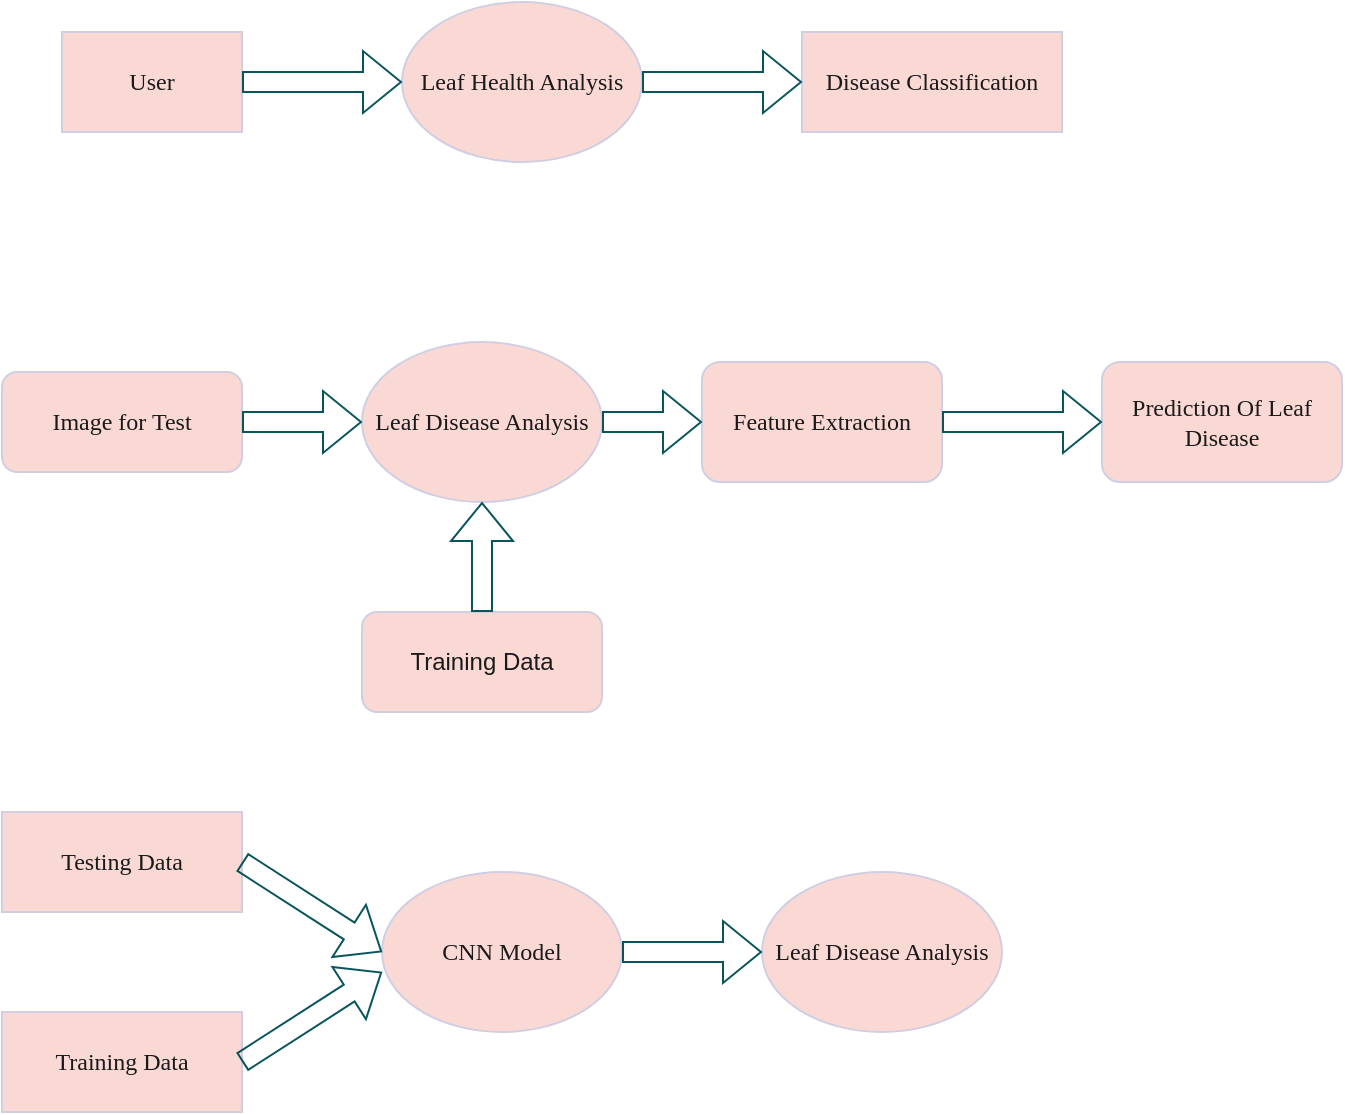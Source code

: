 <mxfile version="21.7.5" type="device">
  <diagram name="Page-1" id="5n4Q_kPgomkOV22j6i_L">
    <mxGraphModel dx="580" dy="613" grid="1" gridSize="10" guides="1" tooltips="1" connect="1" arrows="1" fold="1" page="1" pageScale="1" pageWidth="850" pageHeight="1100" math="0" shadow="0">
      <root>
        <mxCell id="0" />
        <mxCell id="1" parent="0" />
        <mxCell id="ZP-lOoIfoTtW22RDW0wM-35" value="&lt;font face=&quot;Times New Roman&quot;&gt;User&lt;/font&gt;" style="rounded=0;whiteSpace=wrap;html=1;strokeColor=#D0CEE2;fontColor=#1A1A1A;fillColor=#FAD9D5;" vertex="1" parent="1">
          <mxGeometry x="90" y="80" width="90" height="50" as="geometry" />
        </mxCell>
        <mxCell id="ZP-lOoIfoTtW22RDW0wM-36" value="&lt;font face=&quot;Times New Roman&quot;&gt;Leaf Health Analysis&lt;/font&gt;" style="ellipse;whiteSpace=wrap;html=1;strokeColor=#D0CEE2;fontColor=#1A1A1A;fillColor=#FAD9D5;" vertex="1" parent="1">
          <mxGeometry x="260" y="65" width="120" height="80" as="geometry" />
        </mxCell>
        <mxCell id="ZP-lOoIfoTtW22RDW0wM-37" value="&lt;font face=&quot;Times New Roman&quot;&gt;Disease Classification&lt;/font&gt;" style="rounded=0;whiteSpace=wrap;html=1;strokeColor=#D0CEE2;fontColor=#1A1A1A;fillColor=#FAD9D5;" vertex="1" parent="1">
          <mxGeometry x="460" y="80" width="130" height="50" as="geometry" />
        </mxCell>
        <mxCell id="ZP-lOoIfoTtW22RDW0wM-39" value="" style="shape=flexArrow;endArrow=classic;html=1;rounded=0;strokeColor=#09555B;fontColor=#1A1A1A;exitX=1;exitY=0.5;exitDx=0;exitDy=0;entryX=0;entryY=0.5;entryDx=0;entryDy=0;" edge="1" parent="1" source="ZP-lOoIfoTtW22RDW0wM-35" target="ZP-lOoIfoTtW22RDW0wM-36">
          <mxGeometry width="50" height="50" relative="1" as="geometry">
            <mxPoint x="360" y="170" as="sourcePoint" />
            <mxPoint x="410" y="120" as="targetPoint" />
          </mxGeometry>
        </mxCell>
        <mxCell id="ZP-lOoIfoTtW22RDW0wM-40" value="" style="shape=flexArrow;endArrow=classic;html=1;rounded=0;strokeColor=#09555B;fontColor=#1A1A1A;entryX=0;entryY=0.5;entryDx=0;entryDy=0;exitX=1;exitY=0.5;exitDx=0;exitDy=0;" edge="1" parent="1" source="ZP-lOoIfoTtW22RDW0wM-36" target="ZP-lOoIfoTtW22RDW0wM-37">
          <mxGeometry width="50" height="50" relative="1" as="geometry">
            <mxPoint x="360" y="170" as="sourcePoint" />
            <mxPoint x="410" y="120" as="targetPoint" />
          </mxGeometry>
        </mxCell>
        <mxCell id="ZP-lOoIfoTtW22RDW0wM-41" value="&lt;font face=&quot;Times New Roman&quot;&gt;Image for Test&lt;/font&gt;" style="rounded=1;whiteSpace=wrap;html=1;strokeColor=#D0CEE2;fontColor=#1A1A1A;fillColor=#FAD9D5;" vertex="1" parent="1">
          <mxGeometry x="60" y="250" width="120" height="50" as="geometry" />
        </mxCell>
        <mxCell id="ZP-lOoIfoTtW22RDW0wM-42" value="&lt;font face=&quot;Times New Roman&quot;&gt;Leaf Disease Analysis&lt;/font&gt;" style="ellipse;whiteSpace=wrap;html=1;strokeColor=#D0CEE2;fontColor=#1A1A1A;fillColor=#FAD9D5;" vertex="1" parent="1">
          <mxGeometry x="240" y="235" width="120" height="80" as="geometry" />
        </mxCell>
        <mxCell id="ZP-lOoIfoTtW22RDW0wM-44" value="&lt;font face=&quot;Times New Roman&quot;&gt;Feature Extraction&lt;/font&gt;" style="rounded=1;whiteSpace=wrap;html=1;strokeColor=#D0CEE2;fontColor=#1A1A1A;fillColor=#FAD9D5;" vertex="1" parent="1">
          <mxGeometry x="410" y="245" width="120" height="60" as="geometry" />
        </mxCell>
        <mxCell id="ZP-lOoIfoTtW22RDW0wM-45" value="&lt;font face=&quot;Times New Roman&quot;&gt;Prediction Of Leaf Disease&lt;/font&gt;" style="rounded=1;whiteSpace=wrap;html=1;strokeColor=#D0CEE2;fontColor=#1A1A1A;fillColor=#FAD9D5;" vertex="1" parent="1">
          <mxGeometry x="610" y="245" width="120" height="60" as="geometry" />
        </mxCell>
        <mxCell id="ZP-lOoIfoTtW22RDW0wM-46" value="Training Data" style="rounded=1;whiteSpace=wrap;html=1;strokeColor=#D0CEE2;fontColor=#1A1A1A;fillColor=#FAD9D5;" vertex="1" parent="1">
          <mxGeometry x="240" y="370" width="120" height="50" as="geometry" />
        </mxCell>
        <mxCell id="ZP-lOoIfoTtW22RDW0wM-47" value="" style="shape=flexArrow;endArrow=classic;html=1;rounded=0;strokeColor=#09555B;fontColor=#1A1A1A;exitX=1;exitY=0.5;exitDx=0;exitDy=0;entryX=0;entryY=0.5;entryDx=0;entryDy=0;" edge="1" parent="1" source="ZP-lOoIfoTtW22RDW0wM-41" target="ZP-lOoIfoTtW22RDW0wM-42">
          <mxGeometry width="50" height="50" relative="1" as="geometry">
            <mxPoint x="280" y="270" as="sourcePoint" />
            <mxPoint x="330" y="220" as="targetPoint" />
          </mxGeometry>
        </mxCell>
        <mxCell id="ZP-lOoIfoTtW22RDW0wM-48" value="" style="shape=flexArrow;endArrow=classic;html=1;rounded=0;strokeColor=#09555B;fontColor=#1A1A1A;exitX=1;exitY=0.5;exitDx=0;exitDy=0;entryX=0;entryY=0.5;entryDx=0;entryDy=0;" edge="1" parent="1" source="ZP-lOoIfoTtW22RDW0wM-42" target="ZP-lOoIfoTtW22RDW0wM-44">
          <mxGeometry width="50" height="50" relative="1" as="geometry">
            <mxPoint x="280" y="270" as="sourcePoint" />
            <mxPoint x="330" y="220" as="targetPoint" />
          </mxGeometry>
        </mxCell>
        <mxCell id="ZP-lOoIfoTtW22RDW0wM-49" value="" style="shape=flexArrow;endArrow=classic;html=1;rounded=0;strokeColor=#09555B;fontColor=#1A1A1A;exitX=1;exitY=0.5;exitDx=0;exitDy=0;entryX=0;entryY=0.5;entryDx=0;entryDy=0;" edge="1" parent="1" source="ZP-lOoIfoTtW22RDW0wM-44" target="ZP-lOoIfoTtW22RDW0wM-45">
          <mxGeometry width="50" height="50" relative="1" as="geometry">
            <mxPoint x="440" y="270" as="sourcePoint" />
            <mxPoint x="490" y="220" as="targetPoint" />
          </mxGeometry>
        </mxCell>
        <mxCell id="ZP-lOoIfoTtW22RDW0wM-50" value="" style="shape=flexArrow;endArrow=classic;html=1;rounded=0;strokeColor=#09555B;fontColor=#1A1A1A;exitX=0.5;exitY=0;exitDx=0;exitDy=0;entryX=0.5;entryY=1;entryDx=0;entryDy=0;" edge="1" parent="1" source="ZP-lOoIfoTtW22RDW0wM-46" target="ZP-lOoIfoTtW22RDW0wM-42">
          <mxGeometry width="50" height="50" relative="1" as="geometry">
            <mxPoint x="340" y="270" as="sourcePoint" />
            <mxPoint x="390" y="220" as="targetPoint" />
          </mxGeometry>
        </mxCell>
        <mxCell id="ZP-lOoIfoTtW22RDW0wM-51" value="&lt;font face=&quot;Times New Roman&quot;&gt;Testing Data&lt;/font&gt;" style="rounded=0;whiteSpace=wrap;html=1;strokeColor=#D0CEE2;fontColor=#1A1A1A;fillColor=#FAD9D5;" vertex="1" parent="1">
          <mxGeometry x="60" y="470" width="120" height="50" as="geometry" />
        </mxCell>
        <mxCell id="ZP-lOoIfoTtW22RDW0wM-52" value="&lt;font face=&quot;Times New Roman&quot;&gt;Training Data&lt;/font&gt;" style="rounded=0;whiteSpace=wrap;html=1;strokeColor=#D0CEE2;fontColor=#1A1A1A;fillColor=#FAD9D5;" vertex="1" parent="1">
          <mxGeometry x="60" y="570" width="120" height="50" as="geometry" />
        </mxCell>
        <mxCell id="ZP-lOoIfoTtW22RDW0wM-53" value="&lt;font face=&quot;Times New Roman&quot;&gt;CNN Model&lt;/font&gt;" style="ellipse;whiteSpace=wrap;html=1;strokeColor=#D0CEE2;fontColor=#1A1A1A;fillColor=#FAD9D5;" vertex="1" parent="1">
          <mxGeometry x="250" y="500" width="120" height="80" as="geometry" />
        </mxCell>
        <mxCell id="ZP-lOoIfoTtW22RDW0wM-54" value="&lt;font face=&quot;Times New Roman&quot;&gt;Leaf Disease Analysis&lt;/font&gt;" style="ellipse;whiteSpace=wrap;html=1;strokeColor=#D0CEE2;fontColor=#1A1A1A;fillColor=#FAD9D5;" vertex="1" parent="1">
          <mxGeometry x="440" y="500" width="120" height="80" as="geometry" />
        </mxCell>
        <mxCell id="ZP-lOoIfoTtW22RDW0wM-55" value="" style="shape=flexArrow;endArrow=classic;html=1;rounded=0;strokeColor=#09555B;fontColor=#1A1A1A;exitX=1;exitY=0.5;exitDx=0;exitDy=0;entryX=0;entryY=0.5;entryDx=0;entryDy=0;" edge="1" parent="1" source="ZP-lOoIfoTtW22RDW0wM-51" target="ZP-lOoIfoTtW22RDW0wM-53">
          <mxGeometry width="50" height="50" relative="1" as="geometry">
            <mxPoint x="240" y="490" as="sourcePoint" />
            <mxPoint x="290" y="440" as="targetPoint" />
          </mxGeometry>
        </mxCell>
        <mxCell id="ZP-lOoIfoTtW22RDW0wM-58" value="" style="shape=flexArrow;endArrow=classic;html=1;rounded=0;strokeColor=#09555B;fontColor=#1A1A1A;exitX=1;exitY=0.5;exitDx=0;exitDy=0;entryX=0;entryY=0.625;entryDx=0;entryDy=0;entryPerimeter=0;" edge="1" parent="1" source="ZP-lOoIfoTtW22RDW0wM-52" target="ZP-lOoIfoTtW22RDW0wM-53">
          <mxGeometry width="50" height="50" relative="1" as="geometry">
            <mxPoint x="240" y="490" as="sourcePoint" />
            <mxPoint x="240" y="540" as="targetPoint" />
          </mxGeometry>
        </mxCell>
        <mxCell id="ZP-lOoIfoTtW22RDW0wM-59" value="" style="shape=flexArrow;endArrow=classic;html=1;rounded=0;strokeColor=#09555B;fontColor=#1A1A1A;exitX=1;exitY=0.5;exitDx=0;exitDy=0;entryX=0;entryY=0.5;entryDx=0;entryDy=0;" edge="1" parent="1" source="ZP-lOoIfoTtW22RDW0wM-53" target="ZP-lOoIfoTtW22RDW0wM-54">
          <mxGeometry width="50" height="50" relative="1" as="geometry">
            <mxPoint x="240" y="490" as="sourcePoint" />
            <mxPoint x="290" y="440" as="targetPoint" />
          </mxGeometry>
        </mxCell>
      </root>
    </mxGraphModel>
  </diagram>
</mxfile>
